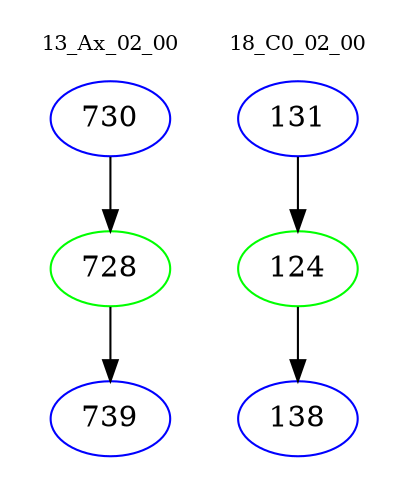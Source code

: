 digraph{
subgraph cluster_0 {
color = white
label = "13_Ax_02_00";
fontsize=10;
T0_730 [label="730", color="blue"]
T0_730 -> T0_728 [color="black"]
T0_728 [label="728", color="green"]
T0_728 -> T0_739 [color="black"]
T0_739 [label="739", color="blue"]
}
subgraph cluster_1 {
color = white
label = "18_C0_02_00";
fontsize=10;
T1_131 [label="131", color="blue"]
T1_131 -> T1_124 [color="black"]
T1_124 [label="124", color="green"]
T1_124 -> T1_138 [color="black"]
T1_138 [label="138", color="blue"]
}
}
